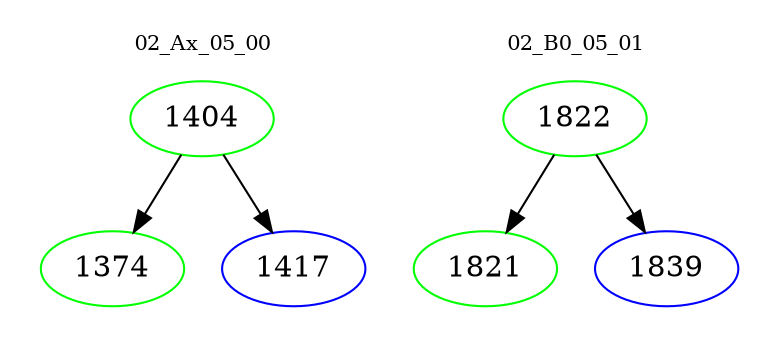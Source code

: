 digraph{
subgraph cluster_0 {
color = white
label = "02_Ax_05_00";
fontsize=10;
T0_1404 [label="1404", color="green"]
T0_1404 -> T0_1374 [color="black"]
T0_1374 [label="1374", color="green"]
T0_1404 -> T0_1417 [color="black"]
T0_1417 [label="1417", color="blue"]
}
subgraph cluster_1 {
color = white
label = "02_B0_05_01";
fontsize=10;
T1_1822 [label="1822", color="green"]
T1_1822 -> T1_1821 [color="black"]
T1_1821 [label="1821", color="green"]
T1_1822 -> T1_1839 [color="black"]
T1_1839 [label="1839", color="blue"]
}
}
